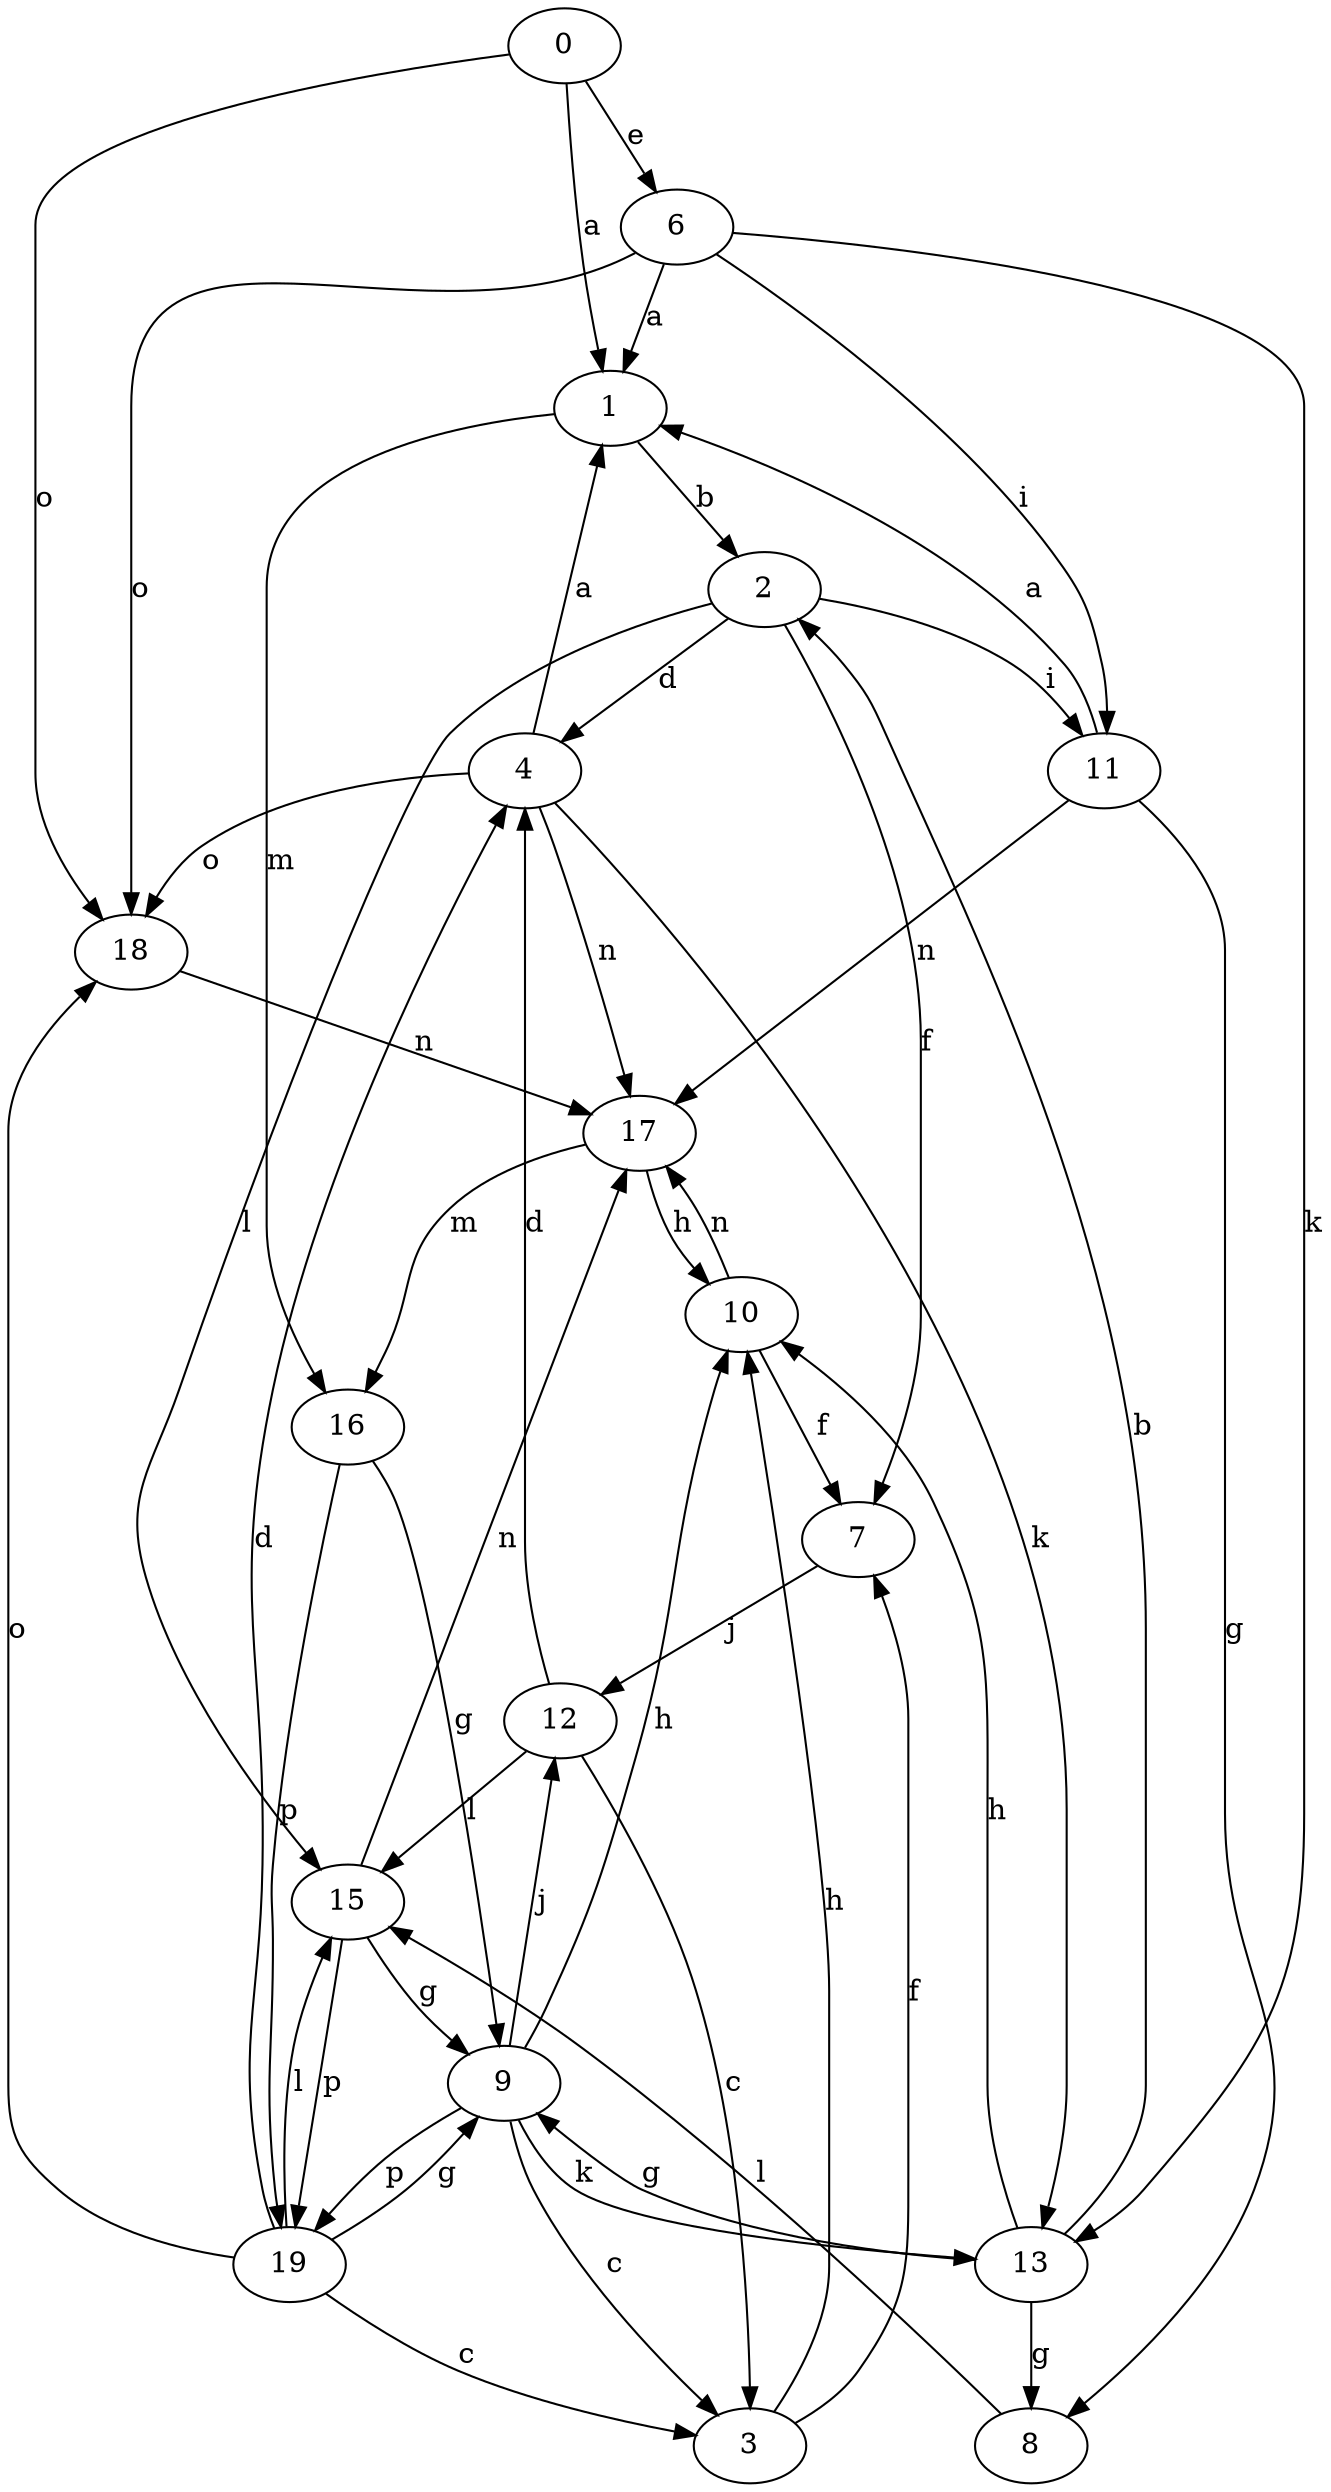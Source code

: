 strict digraph  {
0;
1;
2;
3;
4;
6;
7;
8;
9;
10;
11;
12;
13;
15;
16;
17;
18;
19;
0 -> 1  [label=a];
0 -> 6  [label=e];
0 -> 18  [label=o];
1 -> 2  [label=b];
1 -> 16  [label=m];
2 -> 4  [label=d];
2 -> 7  [label=f];
2 -> 11  [label=i];
2 -> 15  [label=l];
3 -> 7  [label=f];
3 -> 10  [label=h];
4 -> 1  [label=a];
4 -> 13  [label=k];
4 -> 17  [label=n];
4 -> 18  [label=o];
6 -> 1  [label=a];
6 -> 11  [label=i];
6 -> 13  [label=k];
6 -> 18  [label=o];
7 -> 12  [label=j];
8 -> 15  [label=l];
9 -> 3  [label=c];
9 -> 10  [label=h];
9 -> 12  [label=j];
9 -> 13  [label=k];
9 -> 19  [label=p];
10 -> 7  [label=f];
10 -> 17  [label=n];
11 -> 1  [label=a];
11 -> 8  [label=g];
11 -> 17  [label=n];
12 -> 3  [label=c];
12 -> 4  [label=d];
12 -> 15  [label=l];
13 -> 2  [label=b];
13 -> 8  [label=g];
13 -> 9  [label=g];
13 -> 10  [label=h];
15 -> 9  [label=g];
15 -> 17  [label=n];
15 -> 19  [label=p];
16 -> 9  [label=g];
16 -> 19  [label=p];
17 -> 10  [label=h];
17 -> 16  [label=m];
18 -> 17  [label=n];
19 -> 3  [label=c];
19 -> 4  [label=d];
19 -> 9  [label=g];
19 -> 15  [label=l];
19 -> 18  [label=o];
}
